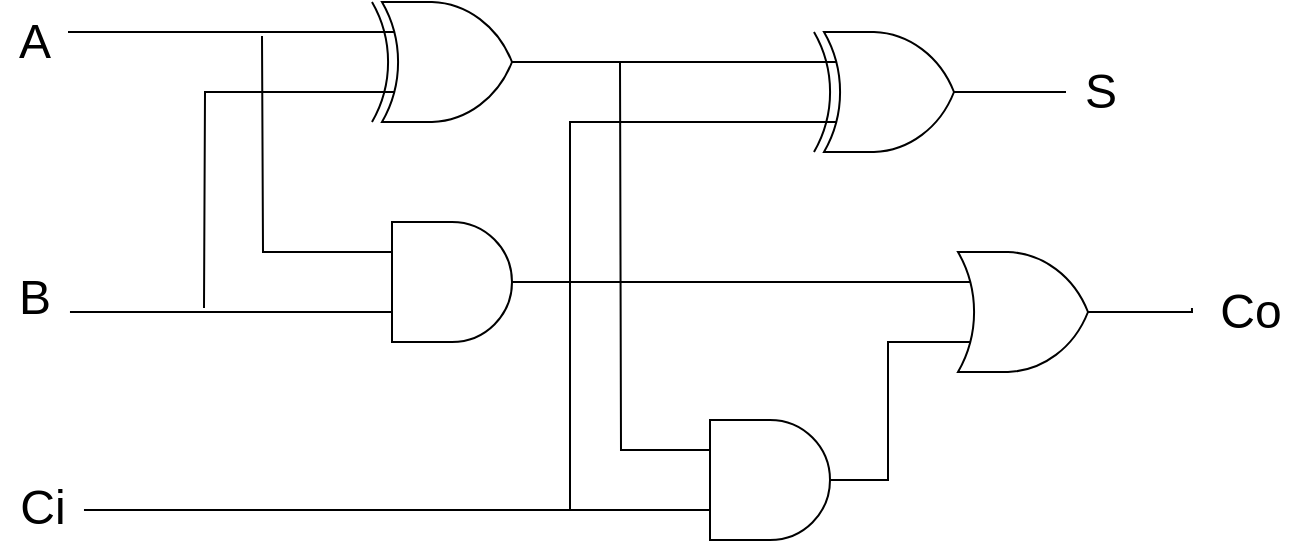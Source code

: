 <mxfile version="20.8.21" type="device"><diagram name="Page-1" id="ehWI-o903n9ZocBSxNib"><mxGraphModel dx="794" dy="451" grid="0" gridSize="10" guides="1" tooltips="1" connect="1" arrows="1" fold="1" page="1" pageScale="1" pageWidth="827" pageHeight="1169" math="0" shadow="0"><root><mxCell id="0"/><mxCell id="1" parent="0"/><mxCell id="IVm9uQOQ5svyhgYLRqVK-10" style="edgeStyle=orthogonalEdgeStyle;rounded=0;orthogonalLoop=1;jettySize=auto;html=1;exitX=0;exitY=0.25;exitDx=0;exitDy=0;exitPerimeter=0;entryX=1;entryY=0.375;entryDx=0;entryDy=0;entryPerimeter=0;fontSize=24;endArrow=none;endFill=0;" parent="1" source="IVm9uQOQ5svyhgYLRqVK-1" target="IVm9uQOQ5svyhgYLRqVK-9" edge="1"><mxGeometry relative="1" as="geometry"/></mxCell><mxCell id="IVm9uQOQ5svyhgYLRqVK-15" style="edgeStyle=orthogonalEdgeStyle;rounded=0;orthogonalLoop=1;jettySize=auto;html=1;exitX=0;exitY=0.75;exitDx=0;exitDy=0;exitPerimeter=0;fontSize=24;endArrow=none;endFill=0;" parent="1" source="IVm9uQOQ5svyhgYLRqVK-1" edge="1"><mxGeometry relative="1" as="geometry"><mxPoint x="176" y="283" as="targetPoint"/></mxGeometry></mxCell><mxCell id="IVm9uQOQ5svyhgYLRqVK-1" value="" style="verticalLabelPosition=bottom;shadow=0;dashed=0;align=center;html=1;verticalAlign=top;shape=mxgraph.electrical.logic_gates.logic_gate;operation=xor;" parent="1" vertex="1"><mxGeometry x="250" y="130" width="100" height="60" as="geometry"/></mxCell><mxCell id="IVm9uQOQ5svyhgYLRqVK-12" style="edgeStyle=orthogonalEdgeStyle;rounded=0;orthogonalLoop=1;jettySize=auto;html=1;exitX=0;exitY=0.75;exitDx=0;exitDy=0;exitPerimeter=0;entryX=1.029;entryY=0.675;entryDx=0;entryDy=0;entryPerimeter=0;fontSize=24;endArrow=none;endFill=0;" parent="1" source="IVm9uQOQ5svyhgYLRqVK-2" target="IVm9uQOQ5svyhgYLRqVK-11" edge="1"><mxGeometry relative="1" as="geometry"/></mxCell><mxCell id="IVm9uQOQ5svyhgYLRqVK-16" style="edgeStyle=orthogonalEdgeStyle;rounded=0;orthogonalLoop=1;jettySize=auto;html=1;exitX=0;exitY=0.25;exitDx=0;exitDy=0;exitPerimeter=0;fontSize=24;endArrow=none;endFill=0;" parent="1" source="IVm9uQOQ5svyhgYLRqVK-2" edge="1"><mxGeometry relative="1" as="geometry"><mxPoint x="205" y="147" as="targetPoint"/></mxGeometry></mxCell><mxCell id="IVm9uQOQ5svyhgYLRqVK-2" value="" style="verticalLabelPosition=bottom;shadow=0;dashed=0;align=center;html=1;verticalAlign=top;shape=mxgraph.electrical.logic_gates.logic_gate;operation=and;" parent="1" vertex="1"><mxGeometry x="250" y="240" width="100" height="60" as="geometry"/></mxCell><mxCell id="IVm9uQOQ5svyhgYLRqVK-5" value="&lt;font size=&quot;5&quot;&gt;S&lt;/font&gt;" style="text;html=1;align=center;verticalAlign=middle;resizable=0;points=[];autosize=1;strokeColor=none;fillColor=none;" parent="1" vertex="1"><mxGeometry x="607" y="155" width="34" height="40" as="geometry"/></mxCell><mxCell id="IVm9uQOQ5svyhgYLRqVK-8" value="&lt;font size=&quot;5&quot;&gt;Co&lt;/font&gt;" style="text;html=1;align=center;verticalAlign=middle;resizable=0;points=[];autosize=1;strokeColor=none;fillColor=none;" parent="1" vertex="1"><mxGeometry x="674" y="265" width="49" height="40" as="geometry"/></mxCell><mxCell id="IVm9uQOQ5svyhgYLRqVK-9" value="&lt;font size=&quot;5&quot;&gt;A&lt;/font&gt;" style="text;html=1;align=center;verticalAlign=middle;resizable=0;points=[];autosize=1;strokeColor=none;fillColor=none;" parent="1" vertex="1"><mxGeometry x="74" y="130" width="34" height="40" as="geometry"/></mxCell><mxCell id="IVm9uQOQ5svyhgYLRqVK-11" value="&lt;font size=&quot;5&quot;&gt;B&lt;/font&gt;" style="text;html=1;align=center;verticalAlign=middle;resizable=0;points=[];autosize=1;strokeColor=none;fillColor=none;" parent="1" vertex="1"><mxGeometry x="74" y="258" width="34" height="40" as="geometry"/></mxCell><mxCell id="IVm9uQOQ5svyhgYLRqVK-17" value="&lt;font size=&quot;5&quot;&gt;Ci&lt;/font&gt;" style="text;html=1;align=center;verticalAlign=middle;resizable=0;points=[];autosize=1;strokeColor=none;fillColor=none;" parent="1" vertex="1"><mxGeometry x="74" y="363" width="41" height="40" as="geometry"/></mxCell><mxCell id="IVm9uQOQ5svyhgYLRqVK-20" style="edgeStyle=orthogonalEdgeStyle;rounded=0;orthogonalLoop=1;jettySize=auto;html=1;exitX=0;exitY=0.25;exitDx=0;exitDy=0;exitPerimeter=0;entryX=1;entryY=0.5;entryDx=0;entryDy=0;entryPerimeter=0;fontSize=24;endArrow=none;endFill=0;" parent="1" source="IVm9uQOQ5svyhgYLRqVK-19" target="IVm9uQOQ5svyhgYLRqVK-1" edge="1"><mxGeometry relative="1" as="geometry"/></mxCell><mxCell id="IVm9uQOQ5svyhgYLRqVK-21" style="edgeStyle=orthogonalEdgeStyle;rounded=0;orthogonalLoop=1;jettySize=auto;html=1;exitX=1;exitY=0.5;exitDx=0;exitDy=0;exitPerimeter=0;fontSize=24;endArrow=none;endFill=0;" parent="1" source="IVm9uQOQ5svyhgYLRqVK-19" target="IVm9uQOQ5svyhgYLRqVK-5" edge="1"><mxGeometry relative="1" as="geometry"/></mxCell><mxCell id="IVm9uQOQ5svyhgYLRqVK-23" style="edgeStyle=orthogonalEdgeStyle;rounded=0;orthogonalLoop=1;jettySize=auto;html=1;exitX=0;exitY=0.75;exitDx=0;exitDy=0;exitPerimeter=0;entryX=1.024;entryY=0.525;entryDx=0;entryDy=0;entryPerimeter=0;fontSize=24;endArrow=none;endFill=0;" parent="1" source="IVm9uQOQ5svyhgYLRqVK-19" target="IVm9uQOQ5svyhgYLRqVK-17" edge="1"><mxGeometry relative="1" as="geometry"><Array as="points"><mxPoint x="359" y="190"/><mxPoint x="359" y="384"/></Array></mxGeometry></mxCell><mxCell id="IVm9uQOQ5svyhgYLRqVK-19" value="" style="verticalLabelPosition=bottom;shadow=0;dashed=0;align=center;html=1;verticalAlign=top;shape=mxgraph.electrical.logic_gates.logic_gate;operation=xor;fontSize=24;" parent="1" vertex="1"><mxGeometry x="471" y="145" width="100" height="60" as="geometry"/></mxCell><mxCell id="IVm9uQOQ5svyhgYLRqVK-25" style="edgeStyle=orthogonalEdgeStyle;rounded=0;orthogonalLoop=1;jettySize=auto;html=1;exitX=0;exitY=0.25;exitDx=0;exitDy=0;exitPerimeter=0;entryX=1;entryY=0.5;entryDx=0;entryDy=0;entryPerimeter=0;fontSize=24;endArrow=none;endFill=0;" parent="1" source="IVm9uQOQ5svyhgYLRqVK-24" target="IVm9uQOQ5svyhgYLRqVK-2" edge="1"><mxGeometry relative="1" as="geometry"/></mxCell><mxCell id="IVm9uQOQ5svyhgYLRqVK-26" style="edgeStyle=orthogonalEdgeStyle;rounded=0;orthogonalLoop=1;jettySize=auto;html=1;exitX=1;exitY=0.5;exitDx=0;exitDy=0;exitPerimeter=0;entryX=-0.082;entryY=0.45;entryDx=0;entryDy=0;entryPerimeter=0;fontSize=24;endArrow=none;endFill=0;" parent="1" source="IVm9uQOQ5svyhgYLRqVK-24" target="IVm9uQOQ5svyhgYLRqVK-8" edge="1"><mxGeometry relative="1" as="geometry"/></mxCell><mxCell id="IVm9uQOQ5svyhgYLRqVK-24" value="" style="verticalLabelPosition=bottom;shadow=0;dashed=0;align=center;html=1;verticalAlign=top;shape=mxgraph.electrical.logic_gates.logic_gate;operation=or;fontSize=24;" parent="1" vertex="1"><mxGeometry x="538" y="255" width="100" height="60" as="geometry"/></mxCell><mxCell id="IVm9uQOQ5svyhgYLRqVK-29" style="edgeStyle=orthogonalEdgeStyle;rounded=0;orthogonalLoop=1;jettySize=auto;html=1;exitX=0;exitY=0.75;exitDx=0;exitDy=0;exitPerimeter=0;fontSize=24;endArrow=none;endFill=0;" parent="1" source="IVm9uQOQ5svyhgYLRqVK-27" edge="1"><mxGeometry relative="1" as="geometry"><mxPoint x="354" y="384" as="targetPoint"/></mxGeometry></mxCell><mxCell id="IVm9uQOQ5svyhgYLRqVK-30" style="edgeStyle=orthogonalEdgeStyle;rounded=0;orthogonalLoop=1;jettySize=auto;html=1;exitX=0;exitY=0.25;exitDx=0;exitDy=0;exitPerimeter=0;fontSize=24;endArrow=none;endFill=0;" parent="1" source="IVm9uQOQ5svyhgYLRqVK-27" edge="1"><mxGeometry relative="1" as="geometry"><mxPoint x="384" y="160" as="targetPoint"/></mxGeometry></mxCell><mxCell id="IVm9uQOQ5svyhgYLRqVK-31" style="edgeStyle=orthogonalEdgeStyle;rounded=0;orthogonalLoop=1;jettySize=auto;html=1;exitX=1;exitY=0.5;exitDx=0;exitDy=0;exitPerimeter=0;entryX=0;entryY=0.75;entryDx=0;entryDy=0;entryPerimeter=0;fontSize=24;endArrow=none;endFill=0;" parent="1" source="IVm9uQOQ5svyhgYLRqVK-27" target="IVm9uQOQ5svyhgYLRqVK-24" edge="1"><mxGeometry relative="1" as="geometry"><Array as="points"><mxPoint x="518" y="369"/><mxPoint x="518" y="300"/></Array></mxGeometry></mxCell><mxCell id="IVm9uQOQ5svyhgYLRqVK-27" value="" style="verticalLabelPosition=bottom;shadow=0;dashed=0;align=center;html=1;verticalAlign=top;shape=mxgraph.electrical.logic_gates.logic_gate;operation=and;fontSize=24;" parent="1" vertex="1"><mxGeometry x="409" y="339" width="100" height="60" as="geometry"/></mxCell></root></mxGraphModel></diagram></mxfile>